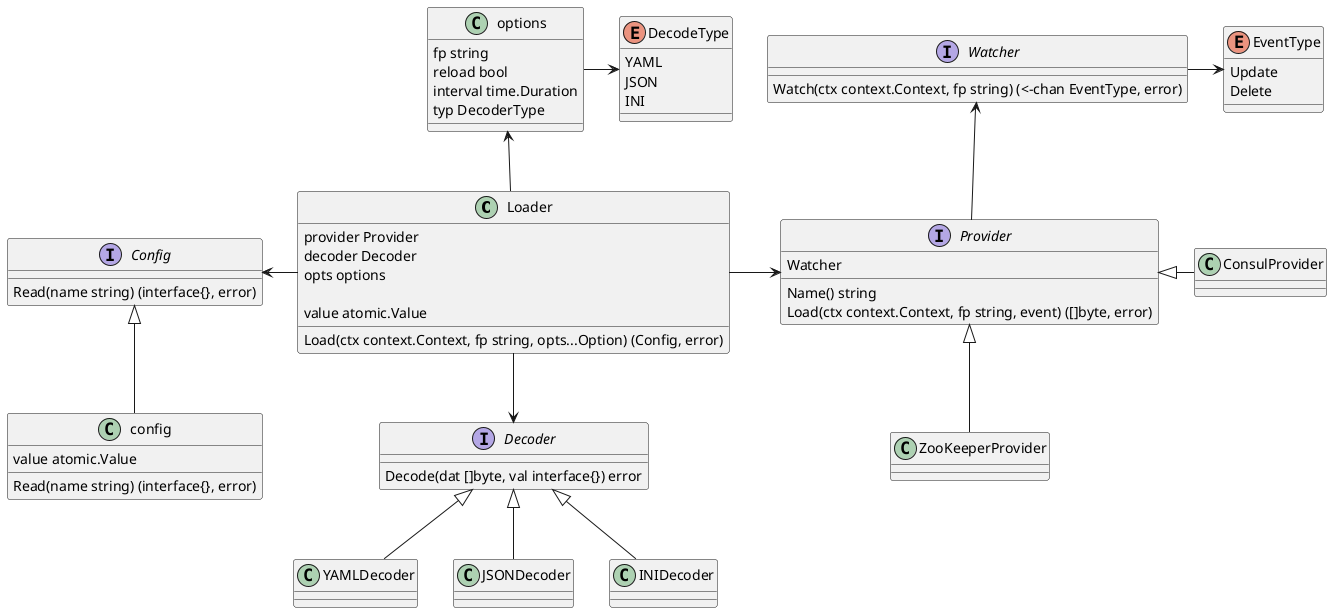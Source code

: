 @startuml
'https://plantuml.com/class-diagram

class Loader {
	provider Provider
	decoder Decoder
	opts options

	value atomic.Value

	Load(ctx context.Context, fp string, opts...Option) (Config, error)
}

Loader -up-> options
Loader -right-> Provider
Loader -down-> Decoder
Loader -left-> Config

class options {
	fp string
	reload bool
	interval time.Duration
	typ DecoderType
}

options -right-> DecodeType

interface Provider {
	Watcher
	Name() string
	Load(ctx context.Context, fp string, event) ([]byte, error)
}

Provider -up-> Watcher

ConsulProvider -left-|> Provider
ZooKeeperProvider -up-|> Provider

interface Watcher {
	Watch(ctx context.Context, fp string) (<-chan EventType, error)
}

Watcher -> EventType

enum EventType {
	Update
	Delete
}

interface Decoder {
	Decode(dat []byte, val interface{}) error
}

enum DecodeType {
	YAML
	JSON
	INI
}

YAMLDecoder -up-|> Decoder
JSONDecoder -up-|> Decoder
INIDecoder -up-|> Decoder

interface Config {
	Read(name string) (interface{}, error)
}

class config {
	value atomic.Value
	Read(name string) (interface{}, error)
}

config -up-|> Config

@enduml
